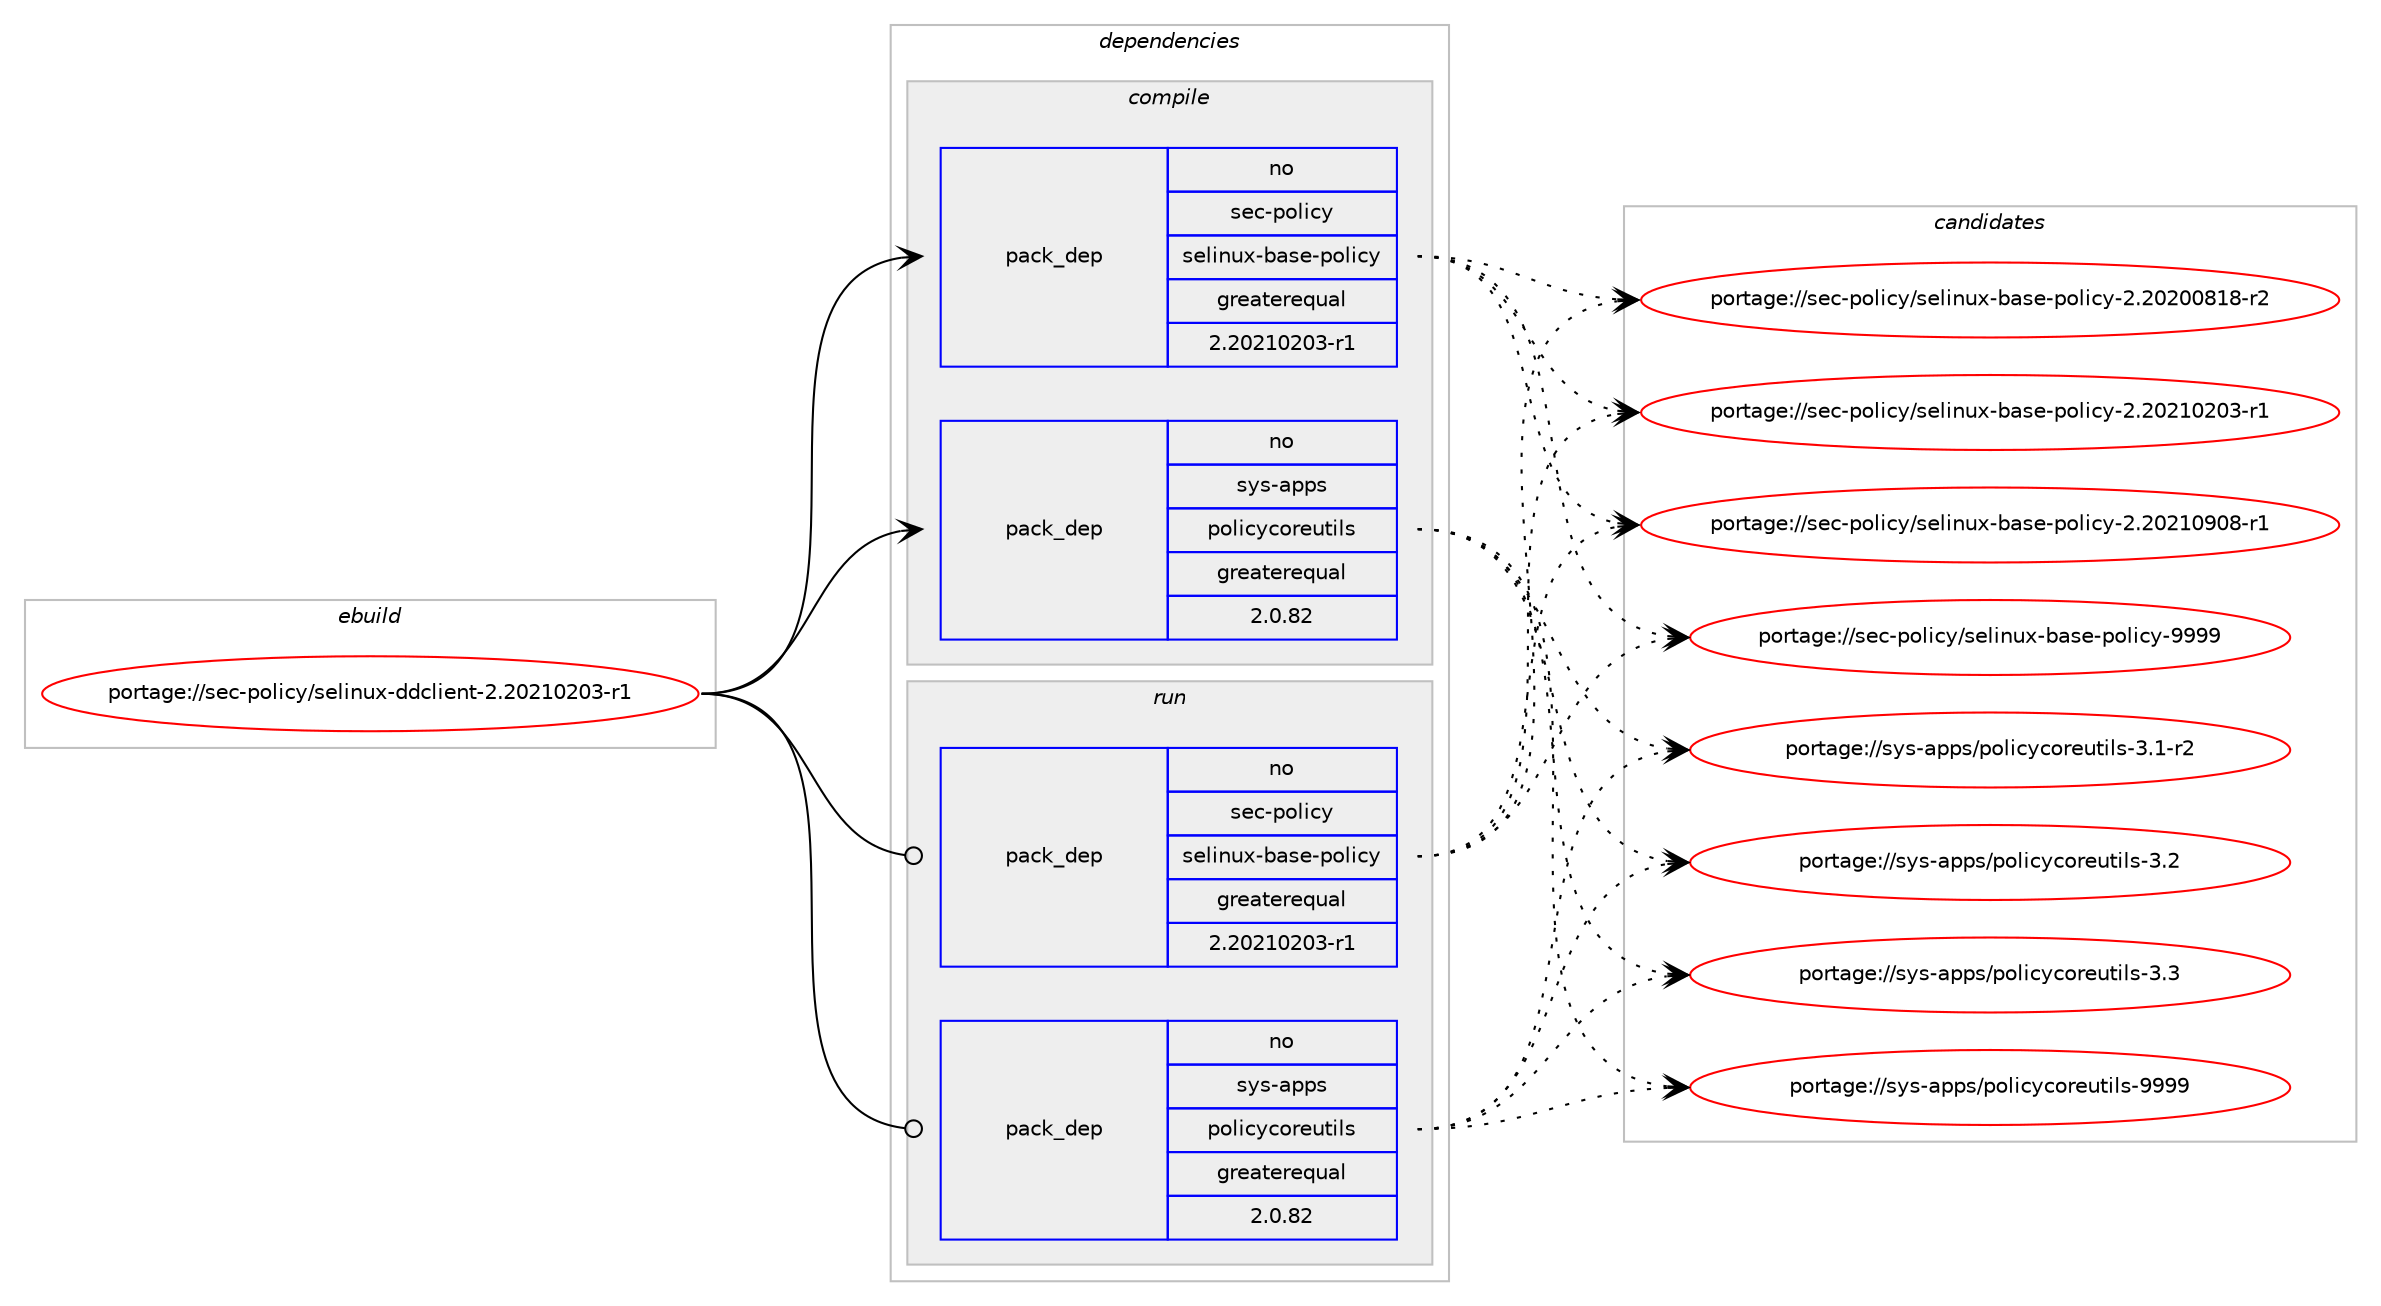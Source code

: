 digraph prolog {

# *************
# Graph options
# *************

newrank=true;
concentrate=true;
compound=true;
graph [rankdir=LR,fontname=Helvetica,fontsize=10,ranksep=1.5];#, ranksep=2.5, nodesep=0.2];
edge  [arrowhead=vee];
node  [fontname=Helvetica,fontsize=10];

# **********
# The ebuild
# **********

subgraph cluster_leftcol {
color=gray;
rank=same;
label=<<i>ebuild</i>>;
id [label="portage://sec-policy/selinux-ddclient-2.20210203-r1", color=red, width=4, href="../sec-policy/selinux-ddclient-2.20210203-r1.svg"];
}

# ****************
# The dependencies
# ****************

subgraph cluster_midcol {
color=gray;
label=<<i>dependencies</i>>;
subgraph cluster_compile {
fillcolor="#eeeeee";
style=filled;
label=<<i>compile</i>>;
subgraph pack530 {
dependency743 [label=<<TABLE BORDER="0" CELLBORDER="1" CELLSPACING="0" CELLPADDING="4" WIDTH="220"><TR><TD ROWSPAN="6" CELLPADDING="30">pack_dep</TD></TR><TR><TD WIDTH="110">no</TD></TR><TR><TD>sec-policy</TD></TR><TR><TD>selinux-base-policy</TD></TR><TR><TD>greaterequal</TD></TR><TR><TD>2.20210203-r1</TD></TR></TABLE>>, shape=none, color=blue];
}
id:e -> dependency743:w [weight=20,style="solid",arrowhead="vee"];
subgraph pack531 {
dependency744 [label=<<TABLE BORDER="0" CELLBORDER="1" CELLSPACING="0" CELLPADDING="4" WIDTH="220"><TR><TD ROWSPAN="6" CELLPADDING="30">pack_dep</TD></TR><TR><TD WIDTH="110">no</TD></TR><TR><TD>sys-apps</TD></TR><TR><TD>policycoreutils</TD></TR><TR><TD>greaterequal</TD></TR><TR><TD>2.0.82</TD></TR></TABLE>>, shape=none, color=blue];
}
id:e -> dependency744:w [weight=20,style="solid",arrowhead="vee"];
}
subgraph cluster_compileandrun {
fillcolor="#eeeeee";
style=filled;
label=<<i>compile and run</i>>;
}
subgraph cluster_run {
fillcolor="#eeeeee";
style=filled;
label=<<i>run</i>>;
subgraph pack532 {
dependency745 [label=<<TABLE BORDER="0" CELLBORDER="1" CELLSPACING="0" CELLPADDING="4" WIDTH="220"><TR><TD ROWSPAN="6" CELLPADDING="30">pack_dep</TD></TR><TR><TD WIDTH="110">no</TD></TR><TR><TD>sec-policy</TD></TR><TR><TD>selinux-base-policy</TD></TR><TR><TD>greaterequal</TD></TR><TR><TD>2.20210203-r1</TD></TR></TABLE>>, shape=none, color=blue];
}
id:e -> dependency745:w [weight=20,style="solid",arrowhead="odot"];
subgraph pack533 {
dependency746 [label=<<TABLE BORDER="0" CELLBORDER="1" CELLSPACING="0" CELLPADDING="4" WIDTH="220"><TR><TD ROWSPAN="6" CELLPADDING="30">pack_dep</TD></TR><TR><TD WIDTH="110">no</TD></TR><TR><TD>sys-apps</TD></TR><TR><TD>policycoreutils</TD></TR><TR><TD>greaterequal</TD></TR><TR><TD>2.0.82</TD></TR></TABLE>>, shape=none, color=blue];
}
id:e -> dependency746:w [weight=20,style="solid",arrowhead="odot"];
}
}

# **************
# The candidates
# **************

subgraph cluster_choices {
rank=same;
color=gray;
label=<<i>candidates</i>>;

subgraph choice530 {
color=black;
nodesep=1;
choice11510199451121111081059912147115101108105110117120459897115101451121111081059912145504650485048485649564511450 [label="portage://sec-policy/selinux-base-policy-2.20200818-r2", color=red, width=4,href="../sec-policy/selinux-base-policy-2.20200818-r2.svg"];
choice11510199451121111081059912147115101108105110117120459897115101451121111081059912145504650485049485048514511449 [label="portage://sec-policy/selinux-base-policy-2.20210203-r1", color=red, width=4,href="../sec-policy/selinux-base-policy-2.20210203-r1.svg"];
choice11510199451121111081059912147115101108105110117120459897115101451121111081059912145504650485049485748564511449 [label="portage://sec-policy/selinux-base-policy-2.20210908-r1", color=red, width=4,href="../sec-policy/selinux-base-policy-2.20210908-r1.svg"];
choice1151019945112111108105991214711510110810511011712045989711510145112111108105991214557575757 [label="portage://sec-policy/selinux-base-policy-9999", color=red, width=4,href="../sec-policy/selinux-base-policy-9999.svg"];
dependency743:e -> choice11510199451121111081059912147115101108105110117120459897115101451121111081059912145504650485048485649564511450:w [style=dotted,weight="100"];
dependency743:e -> choice11510199451121111081059912147115101108105110117120459897115101451121111081059912145504650485049485048514511449:w [style=dotted,weight="100"];
dependency743:e -> choice11510199451121111081059912147115101108105110117120459897115101451121111081059912145504650485049485748564511449:w [style=dotted,weight="100"];
dependency743:e -> choice1151019945112111108105991214711510110810511011712045989711510145112111108105991214557575757:w [style=dotted,weight="100"];
}
subgraph choice531 {
color=black;
nodesep=1;
choice1151211154597112112115471121111081059912199111114101117116105108115455146494511450 [label="portage://sys-apps/policycoreutils-3.1-r2", color=red, width=4,href="../sys-apps/policycoreutils-3.1-r2.svg"];
choice115121115459711211211547112111108105991219911111410111711610510811545514650 [label="portage://sys-apps/policycoreutils-3.2", color=red, width=4,href="../sys-apps/policycoreutils-3.2.svg"];
choice115121115459711211211547112111108105991219911111410111711610510811545514651 [label="portage://sys-apps/policycoreutils-3.3", color=red, width=4,href="../sys-apps/policycoreutils-3.3.svg"];
choice11512111545971121121154711211110810599121991111141011171161051081154557575757 [label="portage://sys-apps/policycoreutils-9999", color=red, width=4,href="../sys-apps/policycoreutils-9999.svg"];
dependency744:e -> choice1151211154597112112115471121111081059912199111114101117116105108115455146494511450:w [style=dotted,weight="100"];
dependency744:e -> choice115121115459711211211547112111108105991219911111410111711610510811545514650:w [style=dotted,weight="100"];
dependency744:e -> choice115121115459711211211547112111108105991219911111410111711610510811545514651:w [style=dotted,weight="100"];
dependency744:e -> choice11512111545971121121154711211110810599121991111141011171161051081154557575757:w [style=dotted,weight="100"];
}
subgraph choice532 {
color=black;
nodesep=1;
choice11510199451121111081059912147115101108105110117120459897115101451121111081059912145504650485048485649564511450 [label="portage://sec-policy/selinux-base-policy-2.20200818-r2", color=red, width=4,href="../sec-policy/selinux-base-policy-2.20200818-r2.svg"];
choice11510199451121111081059912147115101108105110117120459897115101451121111081059912145504650485049485048514511449 [label="portage://sec-policy/selinux-base-policy-2.20210203-r1", color=red, width=4,href="../sec-policy/selinux-base-policy-2.20210203-r1.svg"];
choice11510199451121111081059912147115101108105110117120459897115101451121111081059912145504650485049485748564511449 [label="portage://sec-policy/selinux-base-policy-2.20210908-r1", color=red, width=4,href="../sec-policy/selinux-base-policy-2.20210908-r1.svg"];
choice1151019945112111108105991214711510110810511011712045989711510145112111108105991214557575757 [label="portage://sec-policy/selinux-base-policy-9999", color=red, width=4,href="../sec-policy/selinux-base-policy-9999.svg"];
dependency745:e -> choice11510199451121111081059912147115101108105110117120459897115101451121111081059912145504650485048485649564511450:w [style=dotted,weight="100"];
dependency745:e -> choice11510199451121111081059912147115101108105110117120459897115101451121111081059912145504650485049485048514511449:w [style=dotted,weight="100"];
dependency745:e -> choice11510199451121111081059912147115101108105110117120459897115101451121111081059912145504650485049485748564511449:w [style=dotted,weight="100"];
dependency745:e -> choice1151019945112111108105991214711510110810511011712045989711510145112111108105991214557575757:w [style=dotted,weight="100"];
}
subgraph choice533 {
color=black;
nodesep=1;
choice1151211154597112112115471121111081059912199111114101117116105108115455146494511450 [label="portage://sys-apps/policycoreutils-3.1-r2", color=red, width=4,href="../sys-apps/policycoreutils-3.1-r2.svg"];
choice115121115459711211211547112111108105991219911111410111711610510811545514650 [label="portage://sys-apps/policycoreutils-3.2", color=red, width=4,href="../sys-apps/policycoreutils-3.2.svg"];
choice115121115459711211211547112111108105991219911111410111711610510811545514651 [label="portage://sys-apps/policycoreutils-3.3", color=red, width=4,href="../sys-apps/policycoreutils-3.3.svg"];
choice11512111545971121121154711211110810599121991111141011171161051081154557575757 [label="portage://sys-apps/policycoreutils-9999", color=red, width=4,href="../sys-apps/policycoreutils-9999.svg"];
dependency746:e -> choice1151211154597112112115471121111081059912199111114101117116105108115455146494511450:w [style=dotted,weight="100"];
dependency746:e -> choice115121115459711211211547112111108105991219911111410111711610510811545514650:w [style=dotted,weight="100"];
dependency746:e -> choice115121115459711211211547112111108105991219911111410111711610510811545514651:w [style=dotted,weight="100"];
dependency746:e -> choice11512111545971121121154711211110810599121991111141011171161051081154557575757:w [style=dotted,weight="100"];
}
}

}
